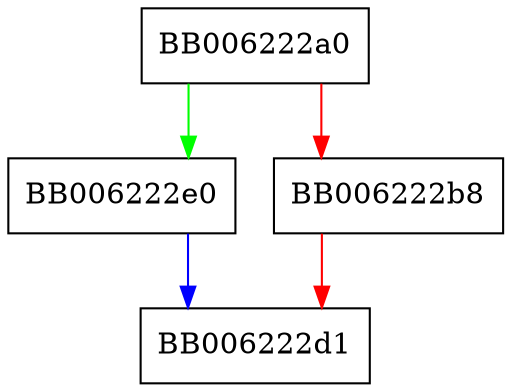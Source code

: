 digraph PKCS12_SAFEBAG_create0_p8inf {
  node [shape="box"];
  graph [splines=ortho];
  BB006222a0 -> BB006222e0 [color="green"];
  BB006222a0 -> BB006222b8 [color="red"];
  BB006222b8 -> BB006222d1 [color="red"];
  BB006222e0 -> BB006222d1 [color="blue"];
}